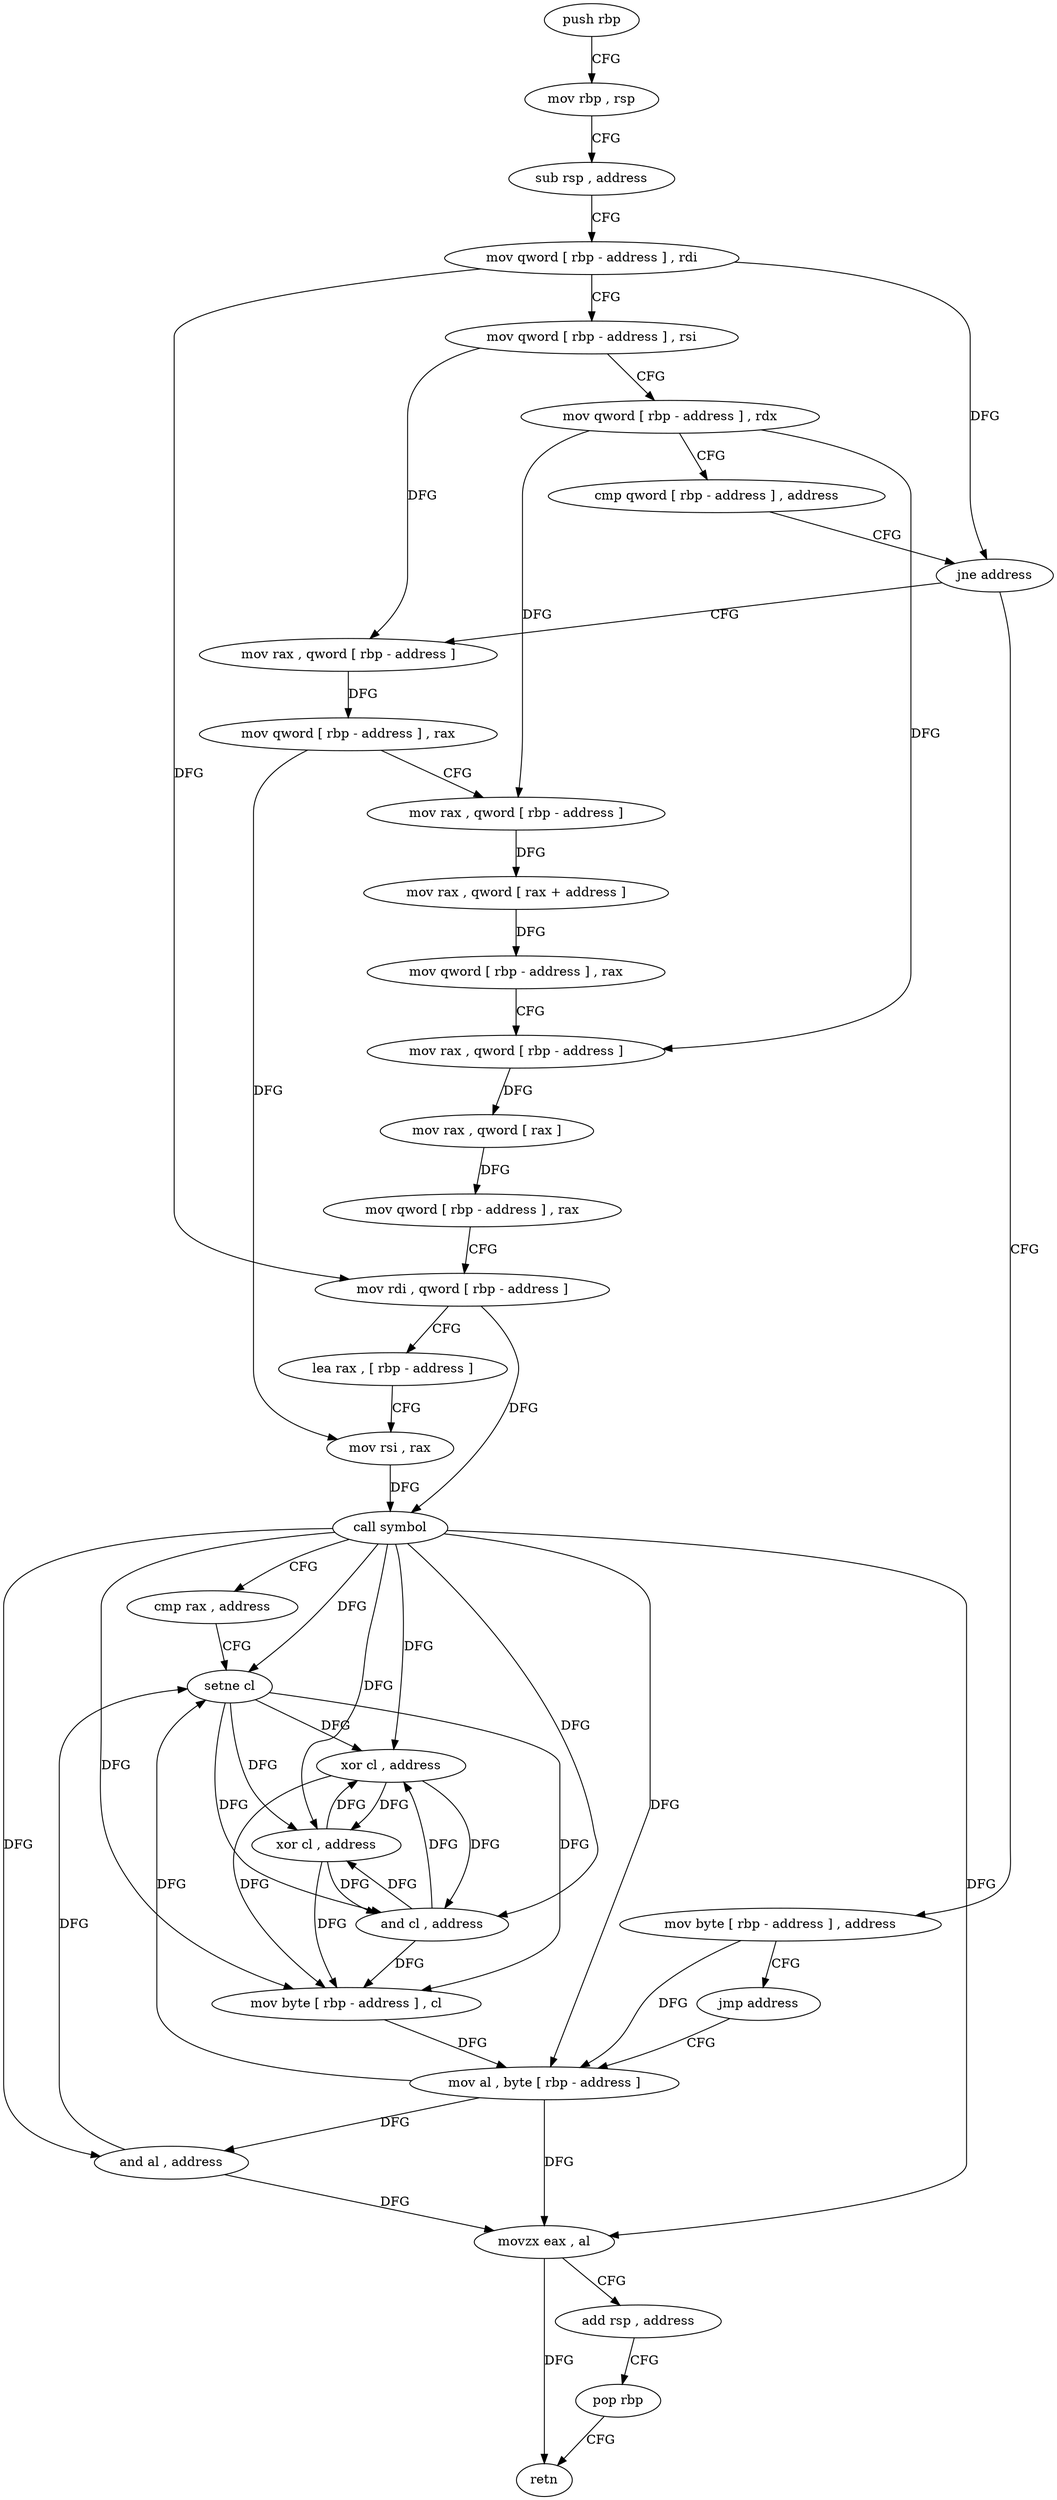 digraph "func" {
"4257024" [label = "push rbp" ]
"4257025" [label = "mov rbp , rsp" ]
"4257028" [label = "sub rsp , address" ]
"4257032" [label = "mov qword [ rbp - address ] , rdi" ]
"4257036" [label = "mov qword [ rbp - address ] , rsi" ]
"4257040" [label = "mov qword [ rbp - address ] , rdx" ]
"4257044" [label = "cmp qword [ rbp - address ] , address" ]
"4257049" [label = "jne address" ]
"4257064" [label = "mov rax , qword [ rbp - address ]" ]
"4257055" [label = "mov byte [ rbp - address ] , address" ]
"4257068" [label = "mov qword [ rbp - address ] , rax" ]
"4257072" [label = "mov rax , qword [ rbp - address ]" ]
"4257076" [label = "mov rax , qword [ rax + address ]" ]
"4257080" [label = "mov qword [ rbp - address ] , rax" ]
"4257084" [label = "mov rax , qword [ rbp - address ]" ]
"4257088" [label = "mov rax , qword [ rax ]" ]
"4257091" [label = "mov qword [ rbp - address ] , rax" ]
"4257095" [label = "mov rdi , qword [ rbp - address ]" ]
"4257099" [label = "lea rax , [ rbp - address ]" ]
"4257103" [label = "mov rsi , rax" ]
"4257106" [label = "call symbol" ]
"4257111" [label = "cmp rax , address" ]
"4257115" [label = "setne cl" ]
"4257118" [label = "xor cl , address" ]
"4257121" [label = "xor cl , address" ]
"4257124" [label = "and cl , address" ]
"4257127" [label = "mov byte [ rbp - address ] , cl" ]
"4257130" [label = "mov al , byte [ rbp - address ]" ]
"4257059" [label = "jmp address" ]
"4257133" [label = "and al , address" ]
"4257135" [label = "movzx eax , al" ]
"4257138" [label = "add rsp , address" ]
"4257142" [label = "pop rbp" ]
"4257143" [label = "retn" ]
"4257024" -> "4257025" [ label = "CFG" ]
"4257025" -> "4257028" [ label = "CFG" ]
"4257028" -> "4257032" [ label = "CFG" ]
"4257032" -> "4257036" [ label = "CFG" ]
"4257032" -> "4257049" [ label = "DFG" ]
"4257032" -> "4257095" [ label = "DFG" ]
"4257036" -> "4257040" [ label = "CFG" ]
"4257036" -> "4257064" [ label = "DFG" ]
"4257040" -> "4257044" [ label = "CFG" ]
"4257040" -> "4257072" [ label = "DFG" ]
"4257040" -> "4257084" [ label = "DFG" ]
"4257044" -> "4257049" [ label = "CFG" ]
"4257049" -> "4257064" [ label = "CFG" ]
"4257049" -> "4257055" [ label = "CFG" ]
"4257064" -> "4257068" [ label = "DFG" ]
"4257055" -> "4257059" [ label = "CFG" ]
"4257055" -> "4257130" [ label = "DFG" ]
"4257068" -> "4257072" [ label = "CFG" ]
"4257068" -> "4257103" [ label = "DFG" ]
"4257072" -> "4257076" [ label = "DFG" ]
"4257076" -> "4257080" [ label = "DFG" ]
"4257080" -> "4257084" [ label = "CFG" ]
"4257084" -> "4257088" [ label = "DFG" ]
"4257088" -> "4257091" [ label = "DFG" ]
"4257091" -> "4257095" [ label = "CFG" ]
"4257095" -> "4257099" [ label = "CFG" ]
"4257095" -> "4257106" [ label = "DFG" ]
"4257099" -> "4257103" [ label = "CFG" ]
"4257103" -> "4257106" [ label = "DFG" ]
"4257106" -> "4257111" [ label = "CFG" ]
"4257106" -> "4257115" [ label = "DFG" ]
"4257106" -> "4257130" [ label = "DFG" ]
"4257106" -> "4257133" [ label = "DFG" ]
"4257106" -> "4257135" [ label = "DFG" ]
"4257106" -> "4257118" [ label = "DFG" ]
"4257106" -> "4257121" [ label = "DFG" ]
"4257106" -> "4257124" [ label = "DFG" ]
"4257106" -> "4257127" [ label = "DFG" ]
"4257111" -> "4257115" [ label = "CFG" ]
"4257115" -> "4257118" [ label = "DFG" ]
"4257115" -> "4257121" [ label = "DFG" ]
"4257115" -> "4257124" [ label = "DFG" ]
"4257115" -> "4257127" [ label = "DFG" ]
"4257118" -> "4257121" [ label = "DFG" ]
"4257118" -> "4257124" [ label = "DFG" ]
"4257118" -> "4257127" [ label = "DFG" ]
"4257121" -> "4257124" [ label = "DFG" ]
"4257121" -> "4257118" [ label = "DFG" ]
"4257121" -> "4257127" [ label = "DFG" ]
"4257124" -> "4257127" [ label = "DFG" ]
"4257124" -> "4257118" [ label = "DFG" ]
"4257124" -> "4257121" [ label = "DFG" ]
"4257127" -> "4257130" [ label = "DFG" ]
"4257130" -> "4257133" [ label = "DFG" ]
"4257130" -> "4257115" [ label = "DFG" ]
"4257130" -> "4257135" [ label = "DFG" ]
"4257059" -> "4257130" [ label = "CFG" ]
"4257133" -> "4257135" [ label = "DFG" ]
"4257133" -> "4257115" [ label = "DFG" ]
"4257135" -> "4257138" [ label = "CFG" ]
"4257135" -> "4257143" [ label = "DFG" ]
"4257138" -> "4257142" [ label = "CFG" ]
"4257142" -> "4257143" [ label = "CFG" ]
}
